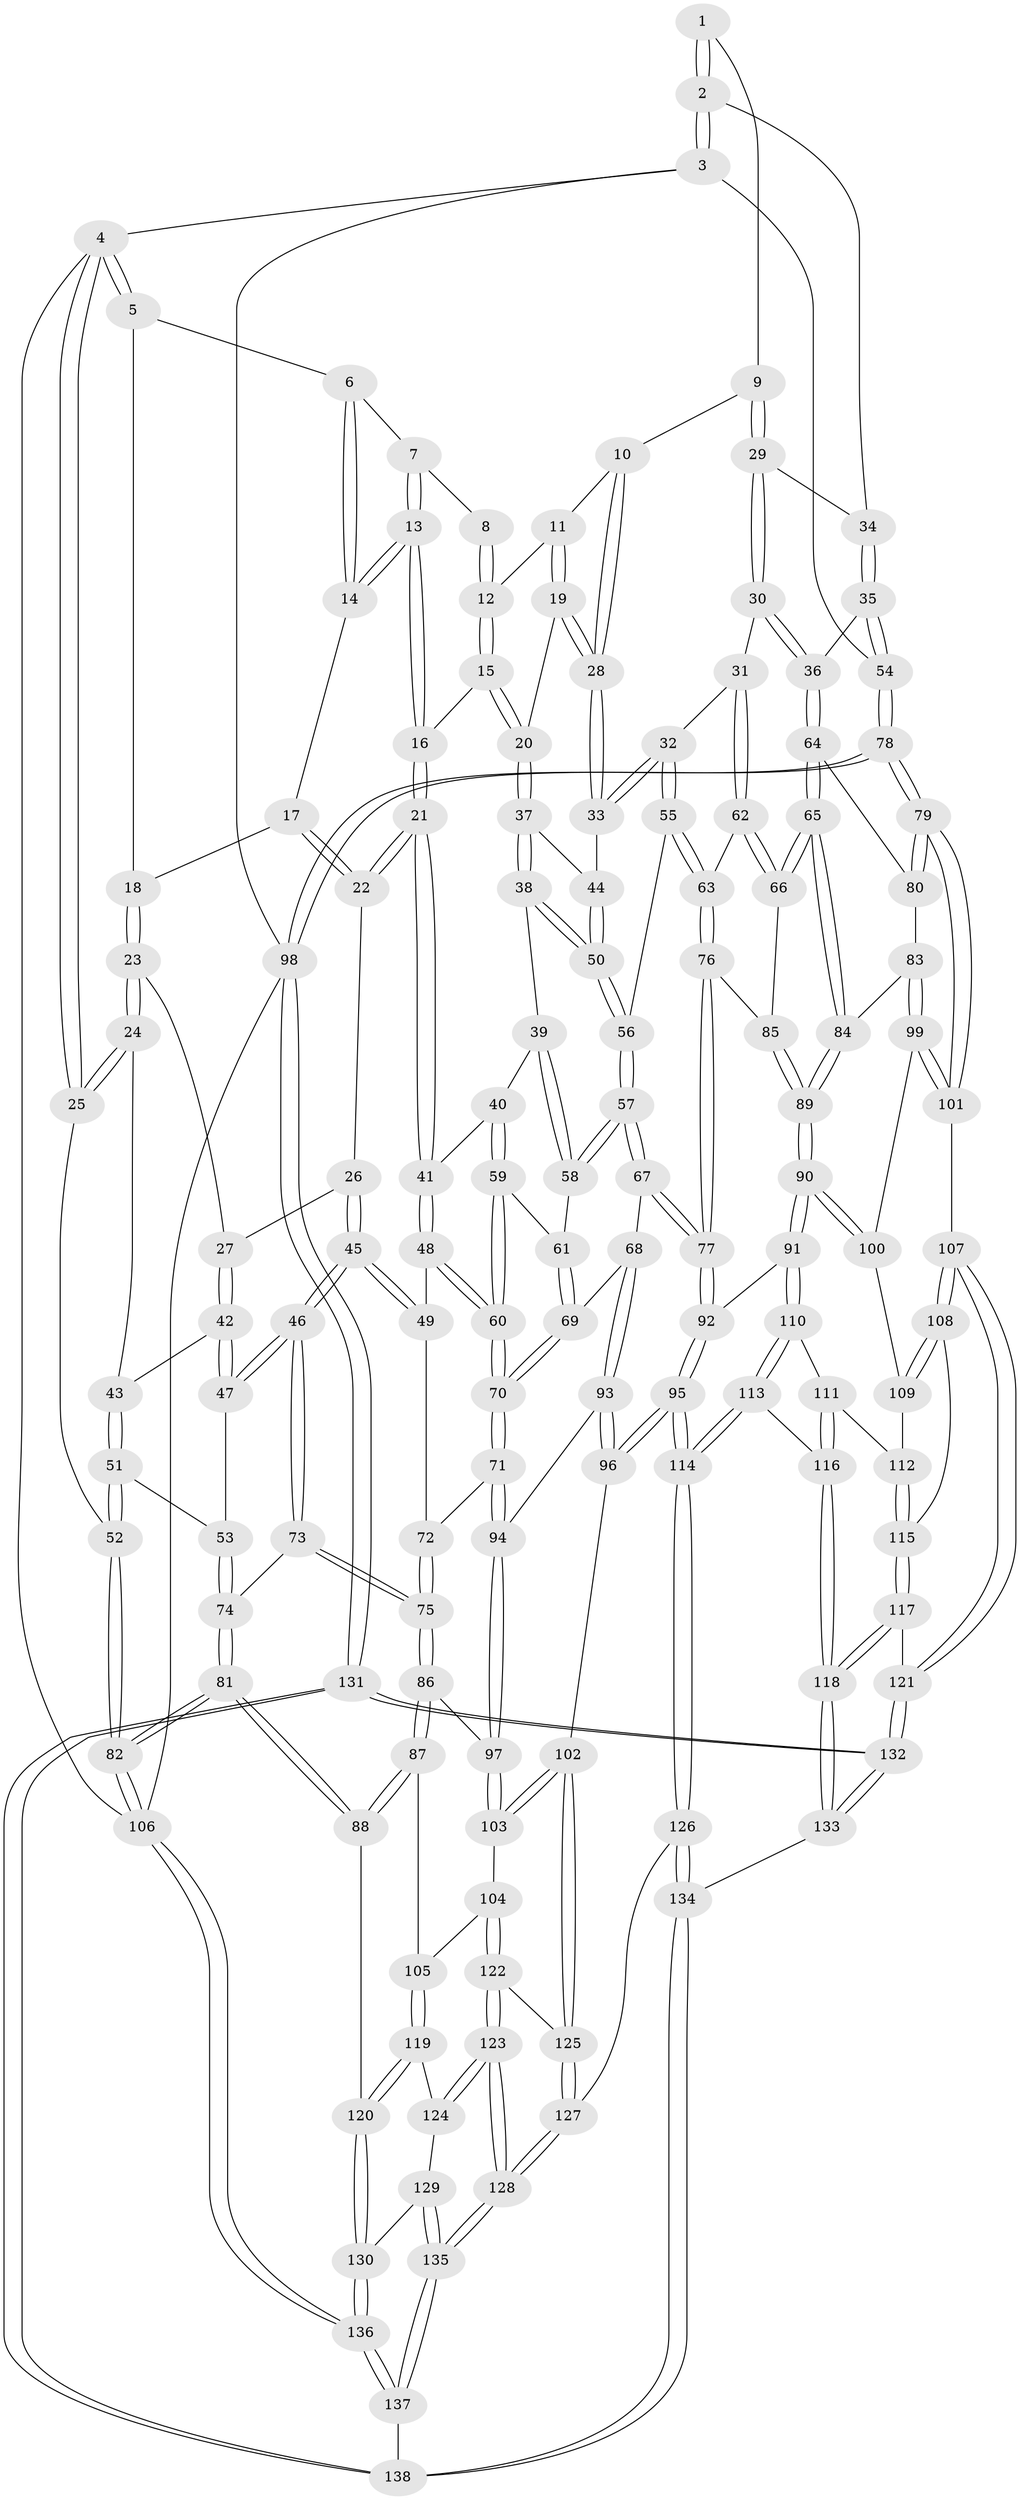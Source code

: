 // coarse degree distribution, {2: 0.07216494845360824, 5: 0.020618556701030927, 4: 0.16494845360824742, 3: 0.7216494845360825, 6: 0.020618556701030927}
// Generated by graph-tools (version 1.1) at 2025/54/03/04/25 22:54:19]
// undirected, 138 vertices, 342 edges
graph export_dot {
  node [color=gray90,style=filled];
  1 [pos="+0.7218563250951634+0"];
  2 [pos="+1+0"];
  3 [pos="+1+0"];
  4 [pos="+0+0"];
  5 [pos="+0+0"];
  6 [pos="+0.3542107866598878+0"];
  7 [pos="+0.521354984298096+0"];
  8 [pos="+0.6122169412617091+0"];
  9 [pos="+0.7713031132979699+0.09204952335682123"];
  10 [pos="+0.748380492112214+0.09136050192705897"];
  11 [pos="+0.6677903622113168+0.04847215151332352"];
  12 [pos="+0.6570424710957675+0.031126500548964705"];
  13 [pos="+0.48439726588116344+0.0694115902756688"];
  14 [pos="+0.32515872252452444+0.06083131054398317"];
  15 [pos="+0.5341685248908427+0.14176891785403026"];
  16 [pos="+0.4923845764215395+0.10647468755390042"];
  17 [pos="+0.3164571884829529+0.07159469606281553"];
  18 [pos="+0.15183338996209175+0.03291841162204678"];
  19 [pos="+0.6361047771857061+0.18206517737430555"];
  20 [pos="+0.5372776520770567+0.14605707258947326"];
  21 [pos="+0.3530087373229184+0.20465559093216584"];
  22 [pos="+0.31769438108460885+0.18550401890739973"];
  23 [pos="+0.14740579740005913+0.14997832708403883"];
  24 [pos="+0+0.060753704833986344"];
  25 [pos="+0+0"];
  26 [pos="+0.27959769248309907+0.19152001870741067"];
  27 [pos="+0.14761469938354632+0.15108874292810384"];
  28 [pos="+0.6389259431114932+0.18444020199746575"];
  29 [pos="+0.8009440047710802+0.10897744860716917"];
  30 [pos="+0.8228285940210607+0.2502016602881219"];
  31 [pos="+0.8094858332207128+0.25504307313924035"];
  32 [pos="+0.682477236561392+0.25144650733550145"];
  33 [pos="+0.6747406190331869+0.24316862124031577"];
  34 [pos="+0.8523611014597082+0.06440804452312483"];
  35 [pos="+1+0.273967120682837"];
  36 [pos="+0.9578956842873886+0.2901016034603005"];
  37 [pos="+0.5140332739154724+0.23204631316795615"];
  38 [pos="+0.47536683568024884+0.2636348279065101"];
  39 [pos="+0.44075944137233247+0.28005236704802805"];
  40 [pos="+0.38467878843943204+0.27205329239440706"];
  41 [pos="+0.3768845210599471+0.2648604429836289"];
  42 [pos="+0.1160873382386902+0.20378407214754482"];
  43 [pos="+0.09018002789641742+0.21410024442814576"];
  44 [pos="+0.5489837430056498+0.2696868445345336"];
  45 [pos="+0.21023211587634905+0.3420752619093577"];
  46 [pos="+0.19960837983793608+0.3445206280747172"];
  47 [pos="+0.17518617680683546+0.3253824132478029"];
  48 [pos="+0.2708145174975259+0.3447219143515408"];
  49 [pos="+0.22741997961334537+0.3460867724352055"];
  50 [pos="+0.5543331806735136+0.3376176652023239"];
  51 [pos="+0+0.33994803308501187"];
  52 [pos="+0+0.39436616786575934"];
  53 [pos="+0.037663430655837625+0.3530787825358495"];
  54 [pos="+1+0.23747897947051463"];
  55 [pos="+0.6308142195562491+0.3539513203498828"];
  56 [pos="+0.5579197194202025+0.34936127716209786"];
  57 [pos="+0.5193205776866354+0.3732687083389284"];
  58 [pos="+0.49685246100999036+0.36704016940322853"];
  59 [pos="+0.386730822397107+0.3853087335221034"];
  60 [pos="+0.3638514932907785+0.42595486563349894"];
  61 [pos="+0.46823558242319346+0.3799386608189109"];
  62 [pos="+0.7545287432136243+0.39487484706333964"];
  63 [pos="+0.6596975740696241+0.4219986956136016"];
  64 [pos="+0.9065760638614443+0.3953268089346184"];
  65 [pos="+0.8579284040074705+0.46961764026878716"];
  66 [pos="+0.8103616632238042+0.45729049771505226"];
  67 [pos="+0.5242646488165787+0.4629760244091856"];
  68 [pos="+0.505660181888963+0.4711808187678347"];
  69 [pos="+0.45188727354730207+0.4428061483986587"];
  70 [pos="+0.362691309777445+0.4455154337790245"];
  71 [pos="+0.36106814216916433+0.44939626862087967"];
  72 [pos="+0.262267415565385+0.407043741982615"];
  73 [pos="+0.1641234940665947+0.44189509207604555"];
  74 [pos="+0.15866342779387424+0.44392953696341453"];
  75 [pos="+0.26399272005010105+0.5221130316145391"];
  76 [pos="+0.6594360979485133+0.4233619524364577"];
  77 [pos="+0.6119547260187426+0.502627508852657"];
  78 [pos="+1+0.6536922207844514"];
  79 [pos="+1+0.6564308786228603"];
  80 [pos="+0.9616772423820928+0.4783865415408287"];
  81 [pos="+0+0.6623204168297547"];
  82 [pos="+0+0.6604099026849838"];
  83 [pos="+0.8793895548564815+0.531790768374429"];
  84 [pos="+0.86651567294088+0.5143394511351387"];
  85 [pos="+0.7467791755432741+0.4893449932548674"];
  86 [pos="+0.2806243497804549+0.5399767499121437"];
  87 [pos="+0.17637900578582663+0.6155586232740149"];
  88 [pos="+0+0.667481243505537"];
  89 [pos="+0.7229369521557613+0.5848008874541221"];
  90 [pos="+0.7044244839291396+0.60702554073755"];
  91 [pos="+0.7017585403503103+0.6089195426468639"];
  92 [pos="+0.6276497737190239+0.5965771510785604"];
  93 [pos="+0.4436285964572884+0.5513921171870189"];
  94 [pos="+0.34491533886005166+0.5083005445910307"];
  95 [pos="+0.5257801635697407+0.6790383275350609"];
  96 [pos="+0.5173327559996301+0.6770769074395909"];
  97 [pos="+0.2912141397350415+0.5409006873440894"];
  98 [pos="+1+1"];
  99 [pos="+0.9106922274945861+0.577910541637418"];
  100 [pos="+0.8614258344705561+0.6146328448626871"];
  101 [pos="+1+0.6614190543768877"];
  102 [pos="+0.5137907962296798+0.678251689817753"];
  103 [pos="+0.33713013945347936+0.6738785568257695"];
  104 [pos="+0.3056505775485079+0.7177895826018579"];
  105 [pos="+0.258665167574455+0.7127445254953801"];
  106 [pos="+0+1"];
  107 [pos="+0.99100161762791+0.7305196139103155"];
  108 [pos="+0.8978920517933907+0.7288776836762823"];
  109 [pos="+0.8365818663329162+0.6683031538581439"];
  110 [pos="+0.7302248335122524+0.6604683582469839"];
  111 [pos="+0.7768956938641866+0.6946758223511493"];
  112 [pos="+0.7794715032018138+0.6948338416268682"];
  113 [pos="+0.6748982051599689+0.7978346349829506"];
  114 [pos="+0.5855663485873215+0.8151722083181293"];
  115 [pos="+0.8458438433125197+0.7517317465719976"];
  116 [pos="+0.7560744597019229+0.8173799778808094"];
  117 [pos="+0.8431887110113829+0.7576004100214102"];
  118 [pos="+0.7854639576557985+0.8412807958948426"];
  119 [pos="+0.14686058426404777+0.783593549469942"];
  120 [pos="+0+0.7143263343811252"];
  121 [pos="+0.9131224387494112+0.8480996959809445"];
  122 [pos="+0.32186825225394006+0.7968146979364724"];
  123 [pos="+0.2788795495308252+0.8689880526309908"];
  124 [pos="+0.16629086057939482+0.8046842362406905"];
  125 [pos="+0.3984405810865135+0.7984912015431646"];
  126 [pos="+0.563200620475059+0.9015256597566189"];
  127 [pos="+0.4238676311925876+0.8426734347905002"];
  128 [pos="+0.30067736184027133+0.9956705180513498"];
  129 [pos="+0.1526402456846587+0.8809877935940045"];
  130 [pos="+0.11520570563470006+0.9308833232495778"];
  131 [pos="+0.9424849257021574+1"];
  132 [pos="+0.8627865131502862+0.9439052861403229"];
  133 [pos="+0.8002913310653683+0.8708141859131328"];
  134 [pos="+0.5647937828100817+0.9402354392526815"];
  135 [pos="+0.30085560724255944+1"];
  136 [pos="+0.16646521725663602+1"];
  137 [pos="+0.3102403701311299+1"];
  138 [pos="+0.5449523779132744+1"];
  1 -- 2;
  1 -- 2;
  1 -- 9;
  2 -- 3;
  2 -- 3;
  2 -- 34;
  3 -- 4;
  3 -- 54;
  3 -- 98;
  4 -- 5;
  4 -- 5;
  4 -- 25;
  4 -- 25;
  4 -- 106;
  5 -- 6;
  5 -- 18;
  6 -- 7;
  6 -- 14;
  6 -- 14;
  7 -- 8;
  7 -- 13;
  7 -- 13;
  8 -- 12;
  8 -- 12;
  9 -- 10;
  9 -- 29;
  9 -- 29;
  10 -- 11;
  10 -- 28;
  10 -- 28;
  11 -- 12;
  11 -- 19;
  11 -- 19;
  12 -- 15;
  12 -- 15;
  13 -- 14;
  13 -- 14;
  13 -- 16;
  13 -- 16;
  14 -- 17;
  15 -- 16;
  15 -- 20;
  15 -- 20;
  16 -- 21;
  16 -- 21;
  17 -- 18;
  17 -- 22;
  17 -- 22;
  18 -- 23;
  18 -- 23;
  19 -- 20;
  19 -- 28;
  19 -- 28;
  20 -- 37;
  20 -- 37;
  21 -- 22;
  21 -- 22;
  21 -- 41;
  21 -- 41;
  22 -- 26;
  23 -- 24;
  23 -- 24;
  23 -- 27;
  24 -- 25;
  24 -- 25;
  24 -- 43;
  25 -- 52;
  26 -- 27;
  26 -- 45;
  26 -- 45;
  27 -- 42;
  27 -- 42;
  28 -- 33;
  28 -- 33;
  29 -- 30;
  29 -- 30;
  29 -- 34;
  30 -- 31;
  30 -- 36;
  30 -- 36;
  31 -- 32;
  31 -- 62;
  31 -- 62;
  32 -- 33;
  32 -- 33;
  32 -- 55;
  32 -- 55;
  33 -- 44;
  34 -- 35;
  34 -- 35;
  35 -- 36;
  35 -- 54;
  35 -- 54;
  36 -- 64;
  36 -- 64;
  37 -- 38;
  37 -- 38;
  37 -- 44;
  38 -- 39;
  38 -- 50;
  38 -- 50;
  39 -- 40;
  39 -- 58;
  39 -- 58;
  40 -- 41;
  40 -- 59;
  40 -- 59;
  41 -- 48;
  41 -- 48;
  42 -- 43;
  42 -- 47;
  42 -- 47;
  43 -- 51;
  43 -- 51;
  44 -- 50;
  44 -- 50;
  45 -- 46;
  45 -- 46;
  45 -- 49;
  45 -- 49;
  46 -- 47;
  46 -- 47;
  46 -- 73;
  46 -- 73;
  47 -- 53;
  48 -- 49;
  48 -- 60;
  48 -- 60;
  49 -- 72;
  50 -- 56;
  50 -- 56;
  51 -- 52;
  51 -- 52;
  51 -- 53;
  52 -- 82;
  52 -- 82;
  53 -- 74;
  53 -- 74;
  54 -- 78;
  54 -- 78;
  55 -- 56;
  55 -- 63;
  55 -- 63;
  56 -- 57;
  56 -- 57;
  57 -- 58;
  57 -- 58;
  57 -- 67;
  57 -- 67;
  58 -- 61;
  59 -- 60;
  59 -- 60;
  59 -- 61;
  60 -- 70;
  60 -- 70;
  61 -- 69;
  61 -- 69;
  62 -- 63;
  62 -- 66;
  62 -- 66;
  63 -- 76;
  63 -- 76;
  64 -- 65;
  64 -- 65;
  64 -- 80;
  65 -- 66;
  65 -- 66;
  65 -- 84;
  65 -- 84;
  66 -- 85;
  67 -- 68;
  67 -- 77;
  67 -- 77;
  68 -- 69;
  68 -- 93;
  68 -- 93;
  69 -- 70;
  69 -- 70;
  70 -- 71;
  70 -- 71;
  71 -- 72;
  71 -- 94;
  71 -- 94;
  72 -- 75;
  72 -- 75;
  73 -- 74;
  73 -- 75;
  73 -- 75;
  74 -- 81;
  74 -- 81;
  75 -- 86;
  75 -- 86;
  76 -- 77;
  76 -- 77;
  76 -- 85;
  77 -- 92;
  77 -- 92;
  78 -- 79;
  78 -- 79;
  78 -- 98;
  78 -- 98;
  79 -- 80;
  79 -- 80;
  79 -- 101;
  79 -- 101;
  80 -- 83;
  81 -- 82;
  81 -- 82;
  81 -- 88;
  81 -- 88;
  82 -- 106;
  82 -- 106;
  83 -- 84;
  83 -- 99;
  83 -- 99;
  84 -- 89;
  84 -- 89;
  85 -- 89;
  85 -- 89;
  86 -- 87;
  86 -- 87;
  86 -- 97;
  87 -- 88;
  87 -- 88;
  87 -- 105;
  88 -- 120;
  89 -- 90;
  89 -- 90;
  90 -- 91;
  90 -- 91;
  90 -- 100;
  90 -- 100;
  91 -- 92;
  91 -- 110;
  91 -- 110;
  92 -- 95;
  92 -- 95;
  93 -- 94;
  93 -- 96;
  93 -- 96;
  94 -- 97;
  94 -- 97;
  95 -- 96;
  95 -- 96;
  95 -- 114;
  95 -- 114;
  96 -- 102;
  97 -- 103;
  97 -- 103;
  98 -- 131;
  98 -- 131;
  98 -- 106;
  99 -- 100;
  99 -- 101;
  99 -- 101;
  100 -- 109;
  101 -- 107;
  102 -- 103;
  102 -- 103;
  102 -- 125;
  102 -- 125;
  103 -- 104;
  104 -- 105;
  104 -- 122;
  104 -- 122;
  105 -- 119;
  105 -- 119;
  106 -- 136;
  106 -- 136;
  107 -- 108;
  107 -- 108;
  107 -- 121;
  107 -- 121;
  108 -- 109;
  108 -- 109;
  108 -- 115;
  109 -- 112;
  110 -- 111;
  110 -- 113;
  110 -- 113;
  111 -- 112;
  111 -- 116;
  111 -- 116;
  112 -- 115;
  112 -- 115;
  113 -- 114;
  113 -- 114;
  113 -- 116;
  114 -- 126;
  114 -- 126;
  115 -- 117;
  115 -- 117;
  116 -- 118;
  116 -- 118;
  117 -- 118;
  117 -- 118;
  117 -- 121;
  118 -- 133;
  118 -- 133;
  119 -- 120;
  119 -- 120;
  119 -- 124;
  120 -- 130;
  120 -- 130;
  121 -- 132;
  121 -- 132;
  122 -- 123;
  122 -- 123;
  122 -- 125;
  123 -- 124;
  123 -- 124;
  123 -- 128;
  123 -- 128;
  124 -- 129;
  125 -- 127;
  125 -- 127;
  126 -- 127;
  126 -- 134;
  126 -- 134;
  127 -- 128;
  127 -- 128;
  128 -- 135;
  128 -- 135;
  129 -- 130;
  129 -- 135;
  129 -- 135;
  130 -- 136;
  130 -- 136;
  131 -- 132;
  131 -- 132;
  131 -- 138;
  131 -- 138;
  132 -- 133;
  132 -- 133;
  133 -- 134;
  134 -- 138;
  134 -- 138;
  135 -- 137;
  135 -- 137;
  136 -- 137;
  136 -- 137;
  137 -- 138;
}
